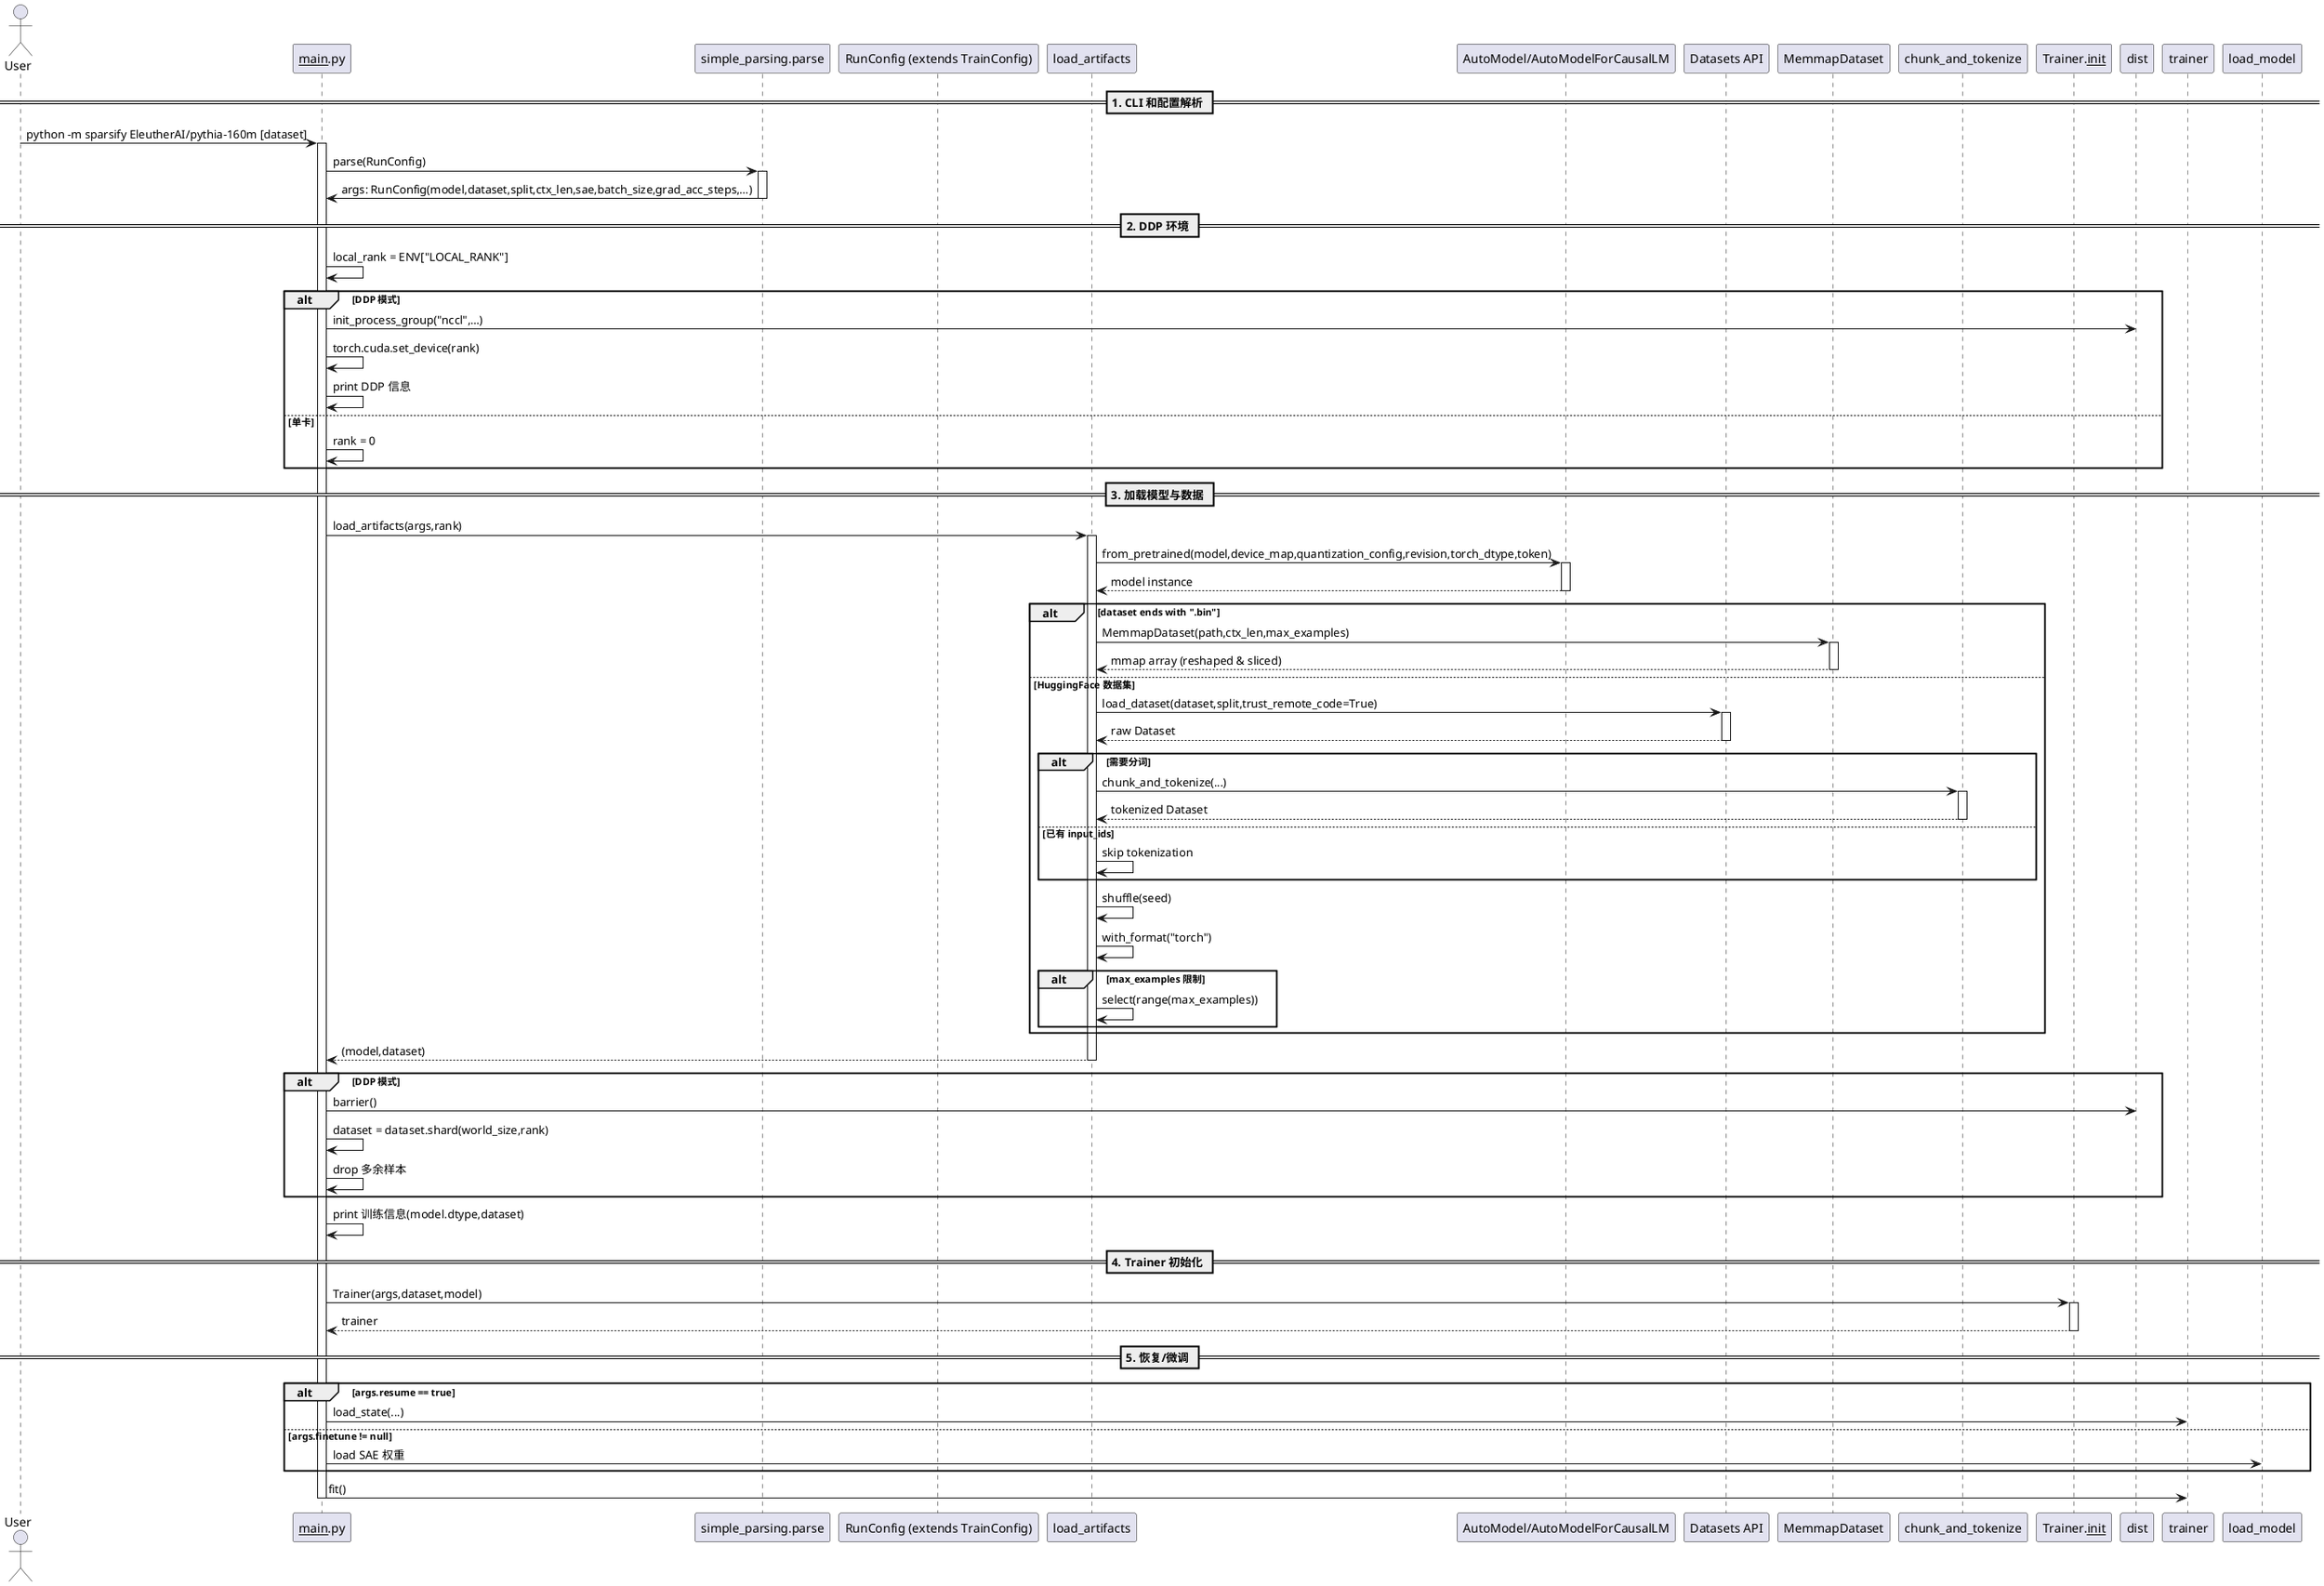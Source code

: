 @startuml
actor User
participant "__main__.py" as Main
participant "simple_parsing.parse" as Parser
participant "RunConfig (extends TrainConfig)" as RC
participant "load_artifacts" as Loader
participant "AutoModel/AutoModelForCausalLM" as HFModel
participant "Datasets API" as HFDS
participant "MemmapDataset" as MMD
participant "chunk_and_tokenize" as Cat
participant "Trainer.__init__" as TrainerInit

== 1. CLI 和配置解析 ==
User -> Main: python -m sparsify EleutherAI/pythia-160m [dataset]
activate Main
Main -> Parser: parse(RunConfig)
activate Parser
Parser -> Main: args: RunConfig(model,dataset,split,ctx_len,sae,batch_size,grad_acc_steps,…)
deactivate Parser

== 2. DDP 环境 ==
Main -> Main: local_rank = ENV["LOCAL_RANK"]
alt DDP 模式
  Main -> dist: init_process_group("nccl",…)
  Main -> Main: torch.cuda.set_device(rank)
  Main -> Main: print DDP 信息
else 单卡
  Main -> Main: rank = 0
end

== 3. 加载模型与数据 ==
Main -> Loader: load_artifacts(args,rank)
activate Loader

Loader -> HFModel: from_pretrained(model,device_map,quantization_config,revision,torch_dtype,token)
activate HFModel
HFModel --> Loader: model instance
deactivate HFModel

alt dataset ends with ".bin"
  Loader -> MMD: MemmapDataset(path,ctx_len,max_examples)
  activate MMD
  MMD --> Loader: mmap array (reshaped & sliced)
  deactivate MMD
else HuggingFace 数据集
  Loader -> HFDS: load_dataset(dataset,split,trust_remote_code=True)
  activate HFDS
  HFDS --> Loader: raw Dataset
  deactivate HFDS

  alt 需要分词
    Loader -> Cat: chunk_and_tokenize(...)
    activate Cat
    Cat --> Loader: tokenized Dataset
    deactivate Cat
  else 已有 input_ids
    Loader -> Loader: skip tokenization
  end

  Loader -> Loader: shuffle(seed)
  Loader -> Loader: with_format("torch")
  alt max_examples 限制
    Loader -> Loader: select(range(max_examples))
  end
end

Loader --> Main: (model,dataset)
deactivate Loader

alt DDP 模式
  Main -> dist: barrier()
  Main -> Main: dataset = dataset.shard(world_size,rank)
  Main -> Main: drop 多余样本
end

Main -> Main: print 训练信息(model.dtype,dataset)

== 4. Trainer 初始化 ==
Main -> TrainerInit: Trainer(args,dataset,model)
activate TrainerInit
TrainerInit --> Main: trainer
deactivate TrainerInit

== 5. 恢复/微调 ==
alt args.resume == true
  Main -> trainer: load_state(...)
else args.finetune != null
  Main -> load_model: load SAE 权重
end

Main -> trainer: fit()
deactivate Main
@enduml
